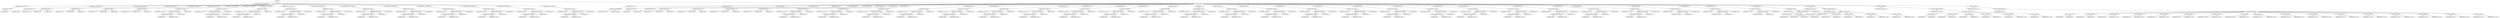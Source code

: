 digraph G {	
ranksep=.25;
	0 [label="MODULE"];
	1 [label="IDENTIFIERS:wrapper_norm_corr_10"];
	0 -> 1;
	2 [label="VAR_DECLARE_LIST"];
	0 -> 2;
	3 [label="VAR_DECLARE  INPUT PORT"];
	2 -> 3;
	4 [label="VAR_DECLARE  INPUT"];
	3 -> 4;
	5 [label="IDENTIFIERS:clk"];
	4 -> 5;
	16 [label="VAR_DECLARE  INPUT PORT"];
	2 -> 16;
	17 [label="VAR_DECLARE  INPUT"];
	16 -> 17;
	18 [label="IDENTIFIERS:wen"];
	17 -> 18;
	29 [label="VAR_DECLARE  INPUT PORT"];
	2 -> 29;
	30 [label="VAR_DECLARE  INPUT"];
	29 -> 30;
	31 [label="IDENTIFIERS:d_l_1"];
	30 -> 31;
	32 [label="NUMBERS DEC:15"];
	30 -> 32;
	33 [label="NUMBERS DEC:0"];
	30 -> 33;
	42 [label="VAR_DECLARE  INPUT PORT"];
	2 -> 42;
	43 [label="VAR_DECLARE  INPUT"];
	42 -> 43;
	44 [label="IDENTIFIERS:d_l_2"];
	43 -> 44;
	45 [label="NUMBERS DEC:15"];
	43 -> 45;
	46 [label="NUMBERS DEC:0"];
	43 -> 46;
	55 [label="VAR_DECLARE  INPUT PORT"];
	2 -> 55;
	56 [label="VAR_DECLARE  INPUT"];
	55 -> 56;
	57 [label="IDENTIFIERS:d_r_1"];
	56 -> 57;
	58 [label="NUMBERS DEC:15"];
	56 -> 58;
	59 [label="NUMBERS DEC:0"];
	56 -> 59;
	68 [label="VAR_DECLARE  INPUT PORT"];
	2 -> 68;
	69 [label="VAR_DECLARE  INPUT"];
	68 -> 69;
	70 [label="IDENTIFIERS:d_r_2"];
	69 -> 70;
	71 [label="NUMBERS DEC:15"];
	69 -> 71;
	72 [label="NUMBERS DEC:0"];
	69 -> 72;
	81 [label="VAR_DECLARE  OUTPUT PORT"];
	2 -> 81;
	82 [label="VAR_DECLARE  OUTPUT"];
	81 -> 82;
	83 [label="IDENTIFIERS:corr_out_0"];
	82 -> 83;
	84 [label="BINARY_OPERATION MINUS"];
	82 -> 84;
	85 [label="BINARY_OPERATION MULTIPLY"];
	84 -> 85;
	86 [label="NUMBERS DEC:2"];
	85 -> 86;
	87 [label="IDENTIFIERS:sh_reg_w"];
	85 -> 87;
	88 [label="NUMBERS DEC:1"];
	84 -> 88;
	89 [label="NUMBERS DEC:0"];
	82 -> 89;
	98 [label="VAR_DECLARE  OUTPUT PORT"];
	2 -> 98;
	99 [label="VAR_DECLARE  OUTPUT"];
	98 -> 99;
	100 [label="IDENTIFIERS:corr_out_1"];
	99 -> 100;
	101 [label="BINARY_OPERATION MINUS"];
	99 -> 101;
	102 [label="BINARY_OPERATION MULTIPLY"];
	101 -> 102;
	103 [label="NUMBERS DEC:2"];
	102 -> 103;
	104 [label="IDENTIFIERS:sh_reg_w"];
	102 -> 104;
	105 [label="NUMBERS DEC:1"];
	101 -> 105;
	106 [label="NUMBERS DEC:0"];
	99 -> 106;
	115 [label="VAR_DECLARE  OUTPUT PORT"];
	2 -> 115;
	116 [label="VAR_DECLARE  OUTPUT"];
	115 -> 116;
	117 [label="IDENTIFIERS:corr_out_2"];
	116 -> 117;
	118 [label="BINARY_OPERATION MINUS"];
	116 -> 118;
	119 [label="BINARY_OPERATION MULTIPLY"];
	118 -> 119;
	120 [label="NUMBERS DEC:2"];
	119 -> 120;
	121 [label="IDENTIFIERS:sh_reg_w"];
	119 -> 121;
	122 [label="NUMBERS DEC:1"];
	118 -> 122;
	123 [label="NUMBERS DEC:0"];
	116 -> 123;
	132 [label="VAR_DECLARE  OUTPUT PORT"];
	2 -> 132;
	133 [label="VAR_DECLARE  OUTPUT"];
	132 -> 133;
	134 [label="IDENTIFIERS:corr_out_3"];
	133 -> 134;
	135 [label="BINARY_OPERATION MINUS"];
	133 -> 135;
	136 [label="BINARY_OPERATION MULTIPLY"];
	135 -> 136;
	137 [label="NUMBERS DEC:2"];
	136 -> 137;
	138 [label="IDENTIFIERS:sh_reg_w"];
	136 -> 138;
	139 [label="NUMBERS DEC:1"];
	135 -> 139;
	140 [label="NUMBERS DEC:0"];
	133 -> 140;
	149 [label="VAR_DECLARE  OUTPUT PORT"];
	2 -> 149;
	150 [label="VAR_DECLARE  OUTPUT"];
	149 -> 150;
	151 [label="IDENTIFIERS:corr_out_4"];
	150 -> 151;
	152 [label="BINARY_OPERATION MINUS"];
	150 -> 152;
	153 [label="BINARY_OPERATION MULTIPLY"];
	152 -> 153;
	154 [label="NUMBERS DEC:2"];
	153 -> 154;
	155 [label="IDENTIFIERS:sh_reg_w"];
	153 -> 155;
	156 [label="NUMBERS DEC:1"];
	152 -> 156;
	157 [label="NUMBERS DEC:0"];
	150 -> 157;
	166 [label="VAR_DECLARE  OUTPUT PORT"];
	2 -> 166;
	167 [label="VAR_DECLARE  OUTPUT"];
	166 -> 167;
	168 [label="IDENTIFIERS:corr_out_5"];
	167 -> 168;
	169 [label="BINARY_OPERATION MINUS"];
	167 -> 169;
	170 [label="BINARY_OPERATION MULTIPLY"];
	169 -> 170;
	171 [label="NUMBERS DEC:2"];
	170 -> 171;
	172 [label="IDENTIFIERS:sh_reg_w"];
	170 -> 172;
	173 [label="NUMBERS DEC:1"];
	169 -> 173;
	174 [label="NUMBERS DEC:0"];
	167 -> 174;
	183 [label="VAR_DECLARE  OUTPUT PORT"];
	2 -> 183;
	184 [label="VAR_DECLARE  OUTPUT"];
	183 -> 184;
	185 [label="IDENTIFIERS:corr_out_6"];
	184 -> 185;
	186 [label="BINARY_OPERATION MINUS"];
	184 -> 186;
	187 [label="BINARY_OPERATION MULTIPLY"];
	186 -> 187;
	188 [label="NUMBERS DEC:2"];
	187 -> 188;
	189 [label="IDENTIFIERS:sh_reg_w"];
	187 -> 189;
	190 [label="NUMBERS DEC:1"];
	186 -> 190;
	191 [label="NUMBERS DEC:0"];
	184 -> 191;
	200 [label="VAR_DECLARE  OUTPUT PORT"];
	2 -> 200;
	201 [label="VAR_DECLARE  OUTPUT"];
	200 -> 201;
	202 [label="IDENTIFIERS:corr_out_7"];
	201 -> 202;
	203 [label="BINARY_OPERATION MINUS"];
	201 -> 203;
	204 [label="BINARY_OPERATION MULTIPLY"];
	203 -> 204;
	205 [label="NUMBERS DEC:2"];
	204 -> 205;
	206 [label="IDENTIFIERS:sh_reg_w"];
	204 -> 206;
	207 [label="NUMBERS DEC:1"];
	203 -> 207;
	208 [label="NUMBERS DEC:0"];
	201 -> 208;
	217 [label="VAR_DECLARE  OUTPUT PORT"];
	2 -> 217;
	218 [label="VAR_DECLARE  OUTPUT"];
	217 -> 218;
	219 [label="IDENTIFIERS:corr_out_8"];
	218 -> 219;
	220 [label="BINARY_OPERATION MINUS"];
	218 -> 220;
	221 [label="BINARY_OPERATION MULTIPLY"];
	220 -> 221;
	222 [label="NUMBERS DEC:2"];
	221 -> 222;
	223 [label="IDENTIFIERS:sh_reg_w"];
	221 -> 223;
	224 [label="NUMBERS DEC:1"];
	220 -> 224;
	225 [label="NUMBERS DEC:0"];
	218 -> 225;
	234 [label="VAR_DECLARE  OUTPUT PORT"];
	2 -> 234;
	235 [label="VAR_DECLARE  OUTPUT"];
	234 -> 235;
	236 [label="IDENTIFIERS:corr_out_9"];
	235 -> 236;
	237 [label="BINARY_OPERATION MINUS"];
	235 -> 237;
	238 [label="BINARY_OPERATION MULTIPLY"];
	237 -> 238;
	239 [label="NUMBERS DEC:2"];
	238 -> 239;
	240 [label="IDENTIFIERS:sh_reg_w"];
	238 -> 240;
	241 [label="NUMBERS DEC:1"];
	237 -> 241;
	242 [label="NUMBERS DEC:0"];
	235 -> 242;
	251 [label="VAR_DECLARE  OUTPUT PORT"];
	2 -> 251;
	252 [label="VAR_DECLARE  OUTPUT"];
	251 -> 252;
	253 [label="IDENTIFIERS:corr_out_10"];
	252 -> 253;
	254 [label="BINARY_OPERATION MINUS"];
	252 -> 254;
	255 [label="BINARY_OPERATION MULTIPLY"];
	254 -> 255;
	256 [label="NUMBERS DEC:2"];
	255 -> 256;
	257 [label="IDENTIFIERS:sh_reg_w"];
	255 -> 257;
	258 [label="NUMBERS DEC:1"];
	254 -> 258;
	259 [label="NUMBERS DEC:0"];
	252 -> 259;
	268 [label="MODULE_ITEMS"];
	0 -> 268;
	269 [label="VAR_DECLARE_LIST"];
	268 -> 269;
	270 [label="VAR_DECLARE  PARAMETER"];
	269 -> 270;
	271 [label="IDENTIFIERS:sh_reg_w"];
	270 -> 271;
	276 [label="NUMBERS HEX:1000"];
	270 -> 276;
	277 [label="VAR_DECLARE_LIST"];
	268 -> 277;
	278 [label="VAR_DECLARE  INPUT"];
	277 -> 278;
	279 [label="IDENTIFIERS:clk"];
	278 -> 279;
	285 [label="VAR_DECLARE_LIST"];
	268 -> 285;
	286 [label="VAR_DECLARE  INPUT"];
	285 -> 286;
	287 [label="IDENTIFIERS:wen"];
	286 -> 287;
	293 [label="VAR_DECLARE_LIST"];
	268 -> 293;
	294 [label="VAR_DECLARE  INPUT"];
	293 -> 294;
	295 [label="IDENTIFIERS:d_l_1"];
	294 -> 295;
	296 [label="NUMBERS DEC:15"];
	294 -> 296;
	297 [label="NUMBERS DEC:0"];
	294 -> 297;
	301 [label="VAR_DECLARE_LIST"];
	268 -> 301;
	302 [label="VAR_DECLARE  INPUT"];
	301 -> 302;
	303 [label="IDENTIFIERS:d_l_2"];
	302 -> 303;
	304 [label="NUMBERS DEC:15"];
	302 -> 304;
	305 [label="NUMBERS DEC:0"];
	302 -> 305;
	309 [label="VAR_DECLARE_LIST"];
	268 -> 309;
	310 [label="VAR_DECLARE  INPUT"];
	309 -> 310;
	311 [label="IDENTIFIERS:d_r_1"];
	310 -> 311;
	312 [label="NUMBERS DEC:15"];
	310 -> 312;
	313 [label="NUMBERS DEC:0"];
	310 -> 313;
	317 [label="VAR_DECLARE_LIST"];
	268 -> 317;
	318 [label="VAR_DECLARE  INPUT"];
	317 -> 318;
	319 [label="IDENTIFIERS:d_r_2"];
	318 -> 319;
	320 [label="NUMBERS DEC:15"];
	318 -> 320;
	321 [label="NUMBERS DEC:0"];
	318 -> 321;
	325 [label="VAR_DECLARE_LIST"];
	268 -> 325;
	326 [label="VAR_DECLARE  OUTPUT"];
	325 -> 326;
	327 [label="IDENTIFIERS:corr_out_0"];
	326 -> 327;
	328 [label="BINARY_OPERATION MINUS"];
	326 -> 328;
	329 [label="BINARY_OPERATION MULTIPLY"];
	328 -> 329;
	330 [label="NUMBERS DEC:2"];
	329 -> 330;
	331 [label="IDENTIFIERS:sh_reg_w"];
	329 -> 331;
	332 [label="NUMBERS DEC:1"];
	328 -> 332;
	333 [label="NUMBERS DEC:0"];
	326 -> 333;
	337 [label="VAR_DECLARE_LIST"];
	268 -> 337;
	338 [label="VAR_DECLARE  WIRE"];
	337 -> 338;
	339 [label="IDENTIFIERS:corr_out_0"];
	338 -> 339;
	340 [label="BINARY_OPERATION MINUS"];
	338 -> 340;
	341 [label="BINARY_OPERATION MULTIPLY"];
	340 -> 341;
	342 [label="NUMBERS DEC:2"];
	341 -> 342;
	343 [label="IDENTIFIERS:sh_reg_w"];
	341 -> 343;
	344 [label="NUMBERS DEC:1"];
	340 -> 344;
	345 [label="NUMBERS DEC:0"];
	338 -> 345;
	349 [label="VAR_DECLARE_LIST"];
	268 -> 349;
	350 [label="VAR_DECLARE  OUTPUT"];
	349 -> 350;
	351 [label="IDENTIFIERS:corr_out_1"];
	350 -> 351;
	352 [label="BINARY_OPERATION MINUS"];
	350 -> 352;
	353 [label="BINARY_OPERATION MULTIPLY"];
	352 -> 353;
	354 [label="NUMBERS DEC:2"];
	353 -> 354;
	355 [label="IDENTIFIERS:sh_reg_w"];
	353 -> 355;
	356 [label="NUMBERS DEC:1"];
	352 -> 356;
	357 [label="NUMBERS DEC:0"];
	350 -> 357;
	361 [label="VAR_DECLARE_LIST"];
	268 -> 361;
	362 [label="VAR_DECLARE  WIRE"];
	361 -> 362;
	363 [label="IDENTIFIERS:corr_out_1"];
	362 -> 363;
	364 [label="BINARY_OPERATION MINUS"];
	362 -> 364;
	365 [label="BINARY_OPERATION MULTIPLY"];
	364 -> 365;
	366 [label="NUMBERS DEC:2"];
	365 -> 366;
	367 [label="IDENTIFIERS:sh_reg_w"];
	365 -> 367;
	368 [label="NUMBERS DEC:1"];
	364 -> 368;
	369 [label="NUMBERS DEC:0"];
	362 -> 369;
	373 [label="VAR_DECLARE_LIST"];
	268 -> 373;
	374 [label="VAR_DECLARE  OUTPUT"];
	373 -> 374;
	375 [label="IDENTIFIERS:corr_out_2"];
	374 -> 375;
	376 [label="BINARY_OPERATION MINUS"];
	374 -> 376;
	377 [label="BINARY_OPERATION MULTIPLY"];
	376 -> 377;
	378 [label="NUMBERS DEC:2"];
	377 -> 378;
	379 [label="IDENTIFIERS:sh_reg_w"];
	377 -> 379;
	380 [label="NUMBERS DEC:1"];
	376 -> 380;
	381 [label="NUMBERS DEC:0"];
	374 -> 381;
	385 [label="VAR_DECLARE_LIST"];
	268 -> 385;
	386 [label="VAR_DECLARE  WIRE"];
	385 -> 386;
	387 [label="IDENTIFIERS:corr_out_2"];
	386 -> 387;
	388 [label="BINARY_OPERATION MINUS"];
	386 -> 388;
	389 [label="BINARY_OPERATION MULTIPLY"];
	388 -> 389;
	390 [label="NUMBERS DEC:2"];
	389 -> 390;
	391 [label="IDENTIFIERS:sh_reg_w"];
	389 -> 391;
	392 [label="NUMBERS DEC:1"];
	388 -> 392;
	393 [label="NUMBERS DEC:0"];
	386 -> 393;
	397 [label="VAR_DECLARE_LIST"];
	268 -> 397;
	398 [label="VAR_DECLARE  OUTPUT"];
	397 -> 398;
	399 [label="IDENTIFIERS:corr_out_3"];
	398 -> 399;
	400 [label="BINARY_OPERATION MINUS"];
	398 -> 400;
	401 [label="BINARY_OPERATION MULTIPLY"];
	400 -> 401;
	402 [label="NUMBERS DEC:2"];
	401 -> 402;
	403 [label="IDENTIFIERS:sh_reg_w"];
	401 -> 403;
	404 [label="NUMBERS DEC:1"];
	400 -> 404;
	405 [label="NUMBERS DEC:0"];
	398 -> 405;
	409 [label="VAR_DECLARE_LIST"];
	268 -> 409;
	410 [label="VAR_DECLARE  WIRE"];
	409 -> 410;
	411 [label="IDENTIFIERS:corr_out_3"];
	410 -> 411;
	412 [label="BINARY_OPERATION MINUS"];
	410 -> 412;
	413 [label="BINARY_OPERATION MULTIPLY"];
	412 -> 413;
	414 [label="NUMBERS DEC:2"];
	413 -> 414;
	415 [label="IDENTIFIERS:sh_reg_w"];
	413 -> 415;
	416 [label="NUMBERS DEC:1"];
	412 -> 416;
	417 [label="NUMBERS DEC:0"];
	410 -> 417;
	421 [label="VAR_DECLARE_LIST"];
	268 -> 421;
	422 [label="VAR_DECLARE  OUTPUT"];
	421 -> 422;
	423 [label="IDENTIFIERS:corr_out_4"];
	422 -> 423;
	424 [label="BINARY_OPERATION MINUS"];
	422 -> 424;
	425 [label="BINARY_OPERATION MULTIPLY"];
	424 -> 425;
	426 [label="NUMBERS DEC:2"];
	425 -> 426;
	427 [label="IDENTIFIERS:sh_reg_w"];
	425 -> 427;
	428 [label="NUMBERS DEC:1"];
	424 -> 428;
	429 [label="NUMBERS DEC:0"];
	422 -> 429;
	433 [label="VAR_DECLARE_LIST"];
	268 -> 433;
	434 [label="VAR_DECLARE  WIRE"];
	433 -> 434;
	435 [label="IDENTIFIERS:corr_out_4"];
	434 -> 435;
	436 [label="BINARY_OPERATION MINUS"];
	434 -> 436;
	437 [label="BINARY_OPERATION MULTIPLY"];
	436 -> 437;
	438 [label="NUMBERS DEC:2"];
	437 -> 438;
	439 [label="IDENTIFIERS:sh_reg_w"];
	437 -> 439;
	440 [label="NUMBERS DEC:1"];
	436 -> 440;
	441 [label="NUMBERS DEC:0"];
	434 -> 441;
	445 [label="VAR_DECLARE_LIST"];
	268 -> 445;
	446 [label="VAR_DECLARE  OUTPUT"];
	445 -> 446;
	447 [label="IDENTIFIERS:corr_out_5"];
	446 -> 447;
	448 [label="BINARY_OPERATION MINUS"];
	446 -> 448;
	449 [label="BINARY_OPERATION MULTIPLY"];
	448 -> 449;
	450 [label="NUMBERS DEC:2"];
	449 -> 450;
	451 [label="IDENTIFIERS:sh_reg_w"];
	449 -> 451;
	452 [label="NUMBERS DEC:1"];
	448 -> 452;
	453 [label="NUMBERS DEC:0"];
	446 -> 453;
	457 [label="VAR_DECLARE_LIST"];
	268 -> 457;
	458 [label="VAR_DECLARE  WIRE"];
	457 -> 458;
	459 [label="IDENTIFIERS:corr_out_5"];
	458 -> 459;
	460 [label="BINARY_OPERATION MINUS"];
	458 -> 460;
	461 [label="BINARY_OPERATION MULTIPLY"];
	460 -> 461;
	462 [label="NUMBERS DEC:2"];
	461 -> 462;
	463 [label="IDENTIFIERS:sh_reg_w"];
	461 -> 463;
	464 [label="NUMBERS DEC:1"];
	460 -> 464;
	465 [label="NUMBERS DEC:0"];
	458 -> 465;
	469 [label="VAR_DECLARE_LIST"];
	268 -> 469;
	470 [label="VAR_DECLARE  OUTPUT"];
	469 -> 470;
	471 [label="IDENTIFIERS:corr_out_6"];
	470 -> 471;
	472 [label="BINARY_OPERATION MINUS"];
	470 -> 472;
	473 [label="BINARY_OPERATION MULTIPLY"];
	472 -> 473;
	474 [label="NUMBERS DEC:2"];
	473 -> 474;
	475 [label="IDENTIFIERS:sh_reg_w"];
	473 -> 475;
	476 [label="NUMBERS DEC:1"];
	472 -> 476;
	477 [label="NUMBERS DEC:0"];
	470 -> 477;
	481 [label="VAR_DECLARE_LIST"];
	268 -> 481;
	482 [label="VAR_DECLARE  WIRE"];
	481 -> 482;
	483 [label="IDENTIFIERS:corr_out_6"];
	482 -> 483;
	484 [label="BINARY_OPERATION MINUS"];
	482 -> 484;
	485 [label="BINARY_OPERATION MULTIPLY"];
	484 -> 485;
	486 [label="NUMBERS DEC:2"];
	485 -> 486;
	487 [label="IDENTIFIERS:sh_reg_w"];
	485 -> 487;
	488 [label="NUMBERS DEC:1"];
	484 -> 488;
	489 [label="NUMBERS DEC:0"];
	482 -> 489;
	493 [label="VAR_DECLARE_LIST"];
	268 -> 493;
	494 [label="VAR_DECLARE  OUTPUT"];
	493 -> 494;
	495 [label="IDENTIFIERS:corr_out_7"];
	494 -> 495;
	496 [label="BINARY_OPERATION MINUS"];
	494 -> 496;
	497 [label="BINARY_OPERATION MULTIPLY"];
	496 -> 497;
	498 [label="NUMBERS DEC:2"];
	497 -> 498;
	499 [label="IDENTIFIERS:sh_reg_w"];
	497 -> 499;
	500 [label="NUMBERS DEC:1"];
	496 -> 500;
	501 [label="NUMBERS DEC:0"];
	494 -> 501;
	505 [label="VAR_DECLARE_LIST"];
	268 -> 505;
	506 [label="VAR_DECLARE  WIRE"];
	505 -> 506;
	507 [label="IDENTIFIERS:corr_out_7"];
	506 -> 507;
	508 [label="BINARY_OPERATION MINUS"];
	506 -> 508;
	509 [label="BINARY_OPERATION MULTIPLY"];
	508 -> 509;
	510 [label="NUMBERS DEC:2"];
	509 -> 510;
	511 [label="IDENTIFIERS:sh_reg_w"];
	509 -> 511;
	512 [label="NUMBERS DEC:1"];
	508 -> 512;
	513 [label="NUMBERS DEC:0"];
	506 -> 513;
	517 [label="VAR_DECLARE_LIST"];
	268 -> 517;
	518 [label="VAR_DECLARE  OUTPUT"];
	517 -> 518;
	519 [label="IDENTIFIERS:corr_out_8"];
	518 -> 519;
	520 [label="BINARY_OPERATION MINUS"];
	518 -> 520;
	521 [label="BINARY_OPERATION MULTIPLY"];
	520 -> 521;
	522 [label="NUMBERS DEC:2"];
	521 -> 522;
	523 [label="IDENTIFIERS:sh_reg_w"];
	521 -> 523;
	524 [label="NUMBERS DEC:1"];
	520 -> 524;
	525 [label="NUMBERS DEC:0"];
	518 -> 525;
	529 [label="VAR_DECLARE_LIST"];
	268 -> 529;
	530 [label="VAR_DECLARE  WIRE"];
	529 -> 530;
	531 [label="IDENTIFIERS:corr_out_8"];
	530 -> 531;
	532 [label="BINARY_OPERATION MINUS"];
	530 -> 532;
	533 [label="BINARY_OPERATION MULTIPLY"];
	532 -> 533;
	534 [label="NUMBERS DEC:2"];
	533 -> 534;
	535 [label="IDENTIFIERS:sh_reg_w"];
	533 -> 535;
	536 [label="NUMBERS DEC:1"];
	532 -> 536;
	537 [label="NUMBERS DEC:0"];
	530 -> 537;
	541 [label="VAR_DECLARE_LIST"];
	268 -> 541;
	542 [label="VAR_DECLARE  OUTPUT"];
	541 -> 542;
	543 [label="IDENTIFIERS:corr_out_9"];
	542 -> 543;
	544 [label="BINARY_OPERATION MINUS"];
	542 -> 544;
	545 [label="BINARY_OPERATION MULTIPLY"];
	544 -> 545;
	546 [label="NUMBERS DEC:2"];
	545 -> 546;
	547 [label="IDENTIFIERS:sh_reg_w"];
	545 -> 547;
	548 [label="NUMBERS DEC:1"];
	544 -> 548;
	549 [label="NUMBERS DEC:0"];
	542 -> 549;
	553 [label="VAR_DECLARE_LIST"];
	268 -> 553;
	554 [label="VAR_DECLARE  WIRE"];
	553 -> 554;
	555 [label="IDENTIFIERS:corr_out_9"];
	554 -> 555;
	556 [label="BINARY_OPERATION MINUS"];
	554 -> 556;
	557 [label="BINARY_OPERATION MULTIPLY"];
	556 -> 557;
	558 [label="NUMBERS DEC:2"];
	557 -> 558;
	559 [label="IDENTIFIERS:sh_reg_w"];
	557 -> 559;
	560 [label="NUMBERS DEC:1"];
	556 -> 560;
	561 [label="NUMBERS DEC:0"];
	554 -> 561;
	565 [label="VAR_DECLARE_LIST"];
	268 -> 565;
	566 [label="VAR_DECLARE  OUTPUT"];
	565 -> 566;
	567 [label="IDENTIFIERS:corr_out_10"];
	566 -> 567;
	568 [label="BINARY_OPERATION MINUS"];
	566 -> 568;
	569 [label="BINARY_OPERATION MULTIPLY"];
	568 -> 569;
	570 [label="NUMBERS DEC:2"];
	569 -> 570;
	571 [label="IDENTIFIERS:sh_reg_w"];
	569 -> 571;
	572 [label="NUMBERS DEC:1"];
	568 -> 572;
	573 [label="NUMBERS DEC:0"];
	566 -> 573;
	577 [label="VAR_DECLARE_LIST"];
	268 -> 577;
	578 [label="VAR_DECLARE  WIRE"];
	577 -> 578;
	579 [label="IDENTIFIERS:corr_out_10"];
	578 -> 579;
	580 [label="BINARY_OPERATION MINUS"];
	578 -> 580;
	581 [label="BINARY_OPERATION MULTIPLY"];
	580 -> 581;
	582 [label="NUMBERS DEC:2"];
	581 -> 582;
	583 [label="IDENTIFIERS:sh_reg_w"];
	581 -> 583;
	584 [label="NUMBERS DEC:1"];
	580 -> 584;
	585 [label="NUMBERS DEC:0"];
	578 -> 585;
	589 [label="VAR_DECLARE_LIST"];
	268 -> 589;
	590 [label="VAR_DECLARE  WIRE"];
	589 -> 590;
	591 [label="IDENTIFIERS:d_l_1_nrm"];
	590 -> 591;
	592 [label="BINARY_OPERATION MINUS"];
	590 -> 592;
	593 [label="IDENTIFIERS:sh_reg_w"];
	592 -> 593;
	594 [label="NUMBERS DEC:1"];
	592 -> 594;
	595 [label="NUMBERS DEC:0"];
	590 -> 595;
	599 [label="VAR_DECLARE_LIST"];
	268 -> 599;
	600 [label="VAR_DECLARE  WIRE"];
	599 -> 600;
	601 [label="IDENTIFIERS:d_l_2_nrm"];
	600 -> 601;
	602 [label="BINARY_OPERATION MINUS"];
	600 -> 602;
	603 [label="IDENTIFIERS:sh_reg_w"];
	602 -> 603;
	604 [label="NUMBERS DEC:1"];
	602 -> 604;
	605 [label="NUMBERS DEC:0"];
	600 -> 605;
	609 [label="VAR_DECLARE_LIST"];
	268 -> 609;
	610 [label="VAR_DECLARE  WIRE"];
	609 -> 610;
	611 [label="IDENTIFIERS:d_r_1_nrm"];
	610 -> 611;
	612 [label="BINARY_OPERATION MINUS"];
	610 -> 612;
	613 [label="IDENTIFIERS:sh_reg_w"];
	612 -> 613;
	614 [label="NUMBERS DEC:1"];
	612 -> 614;
	615 [label="NUMBERS DEC:0"];
	610 -> 615;
	619 [label="VAR_DECLARE_LIST"];
	268 -> 619;
	620 [label="VAR_DECLARE  WIRE"];
	619 -> 620;
	621 [label="IDENTIFIERS:d_r_2_nrm"];
	620 -> 621;
	622 [label="BINARY_OPERATION MINUS"];
	620 -> 622;
	623 [label="IDENTIFIERS:sh_reg_w"];
	622 -> 623;
	624 [label="NUMBERS DEC:1"];
	622 -> 624;
	625 [label="NUMBERS DEC:0"];
	620 -> 625;
	629 [label="MODULE_INSTANCE"];
	268 -> 629;
	630 [label="IDENTIFIERS:wrapper_norm"];
	629 -> 630;
	631 [label="MODULE_NAMED_INSTANCE"];
	629 -> 631;
	632 [label="IDENTIFIERS:norm_inst_left"];
	631 -> 632;
	633 [label="MODULE_CONNECT_LIST"];
	631 -> 633;
	634 [label="MODULE_CONNECT"];
	633 -> 634;
	635 [label="IDENTIFIERS:clk"];
	634 -> 635;
	636 [label="IDENTIFIERS:clk"];
	634 -> 636;
	637 [label="MODULE_CONNECT"];
	633 -> 637;
	638 [label="IDENTIFIERS:nd"];
	637 -> 638;
	639 [label="IDENTIFIERS:wen"];
	637 -> 639;
	640 [label="MODULE_CONNECT"];
	633 -> 640;
	641 [label="IDENTIFIERS:din_1"];
	640 -> 641;
	642 [label="IDENTIFIERS:d_l_1"];
	640 -> 642;
	643 [label="MODULE_CONNECT"];
	633 -> 643;
	644 [label="IDENTIFIERS:din_2"];
	643 -> 644;
	645 [label="IDENTIFIERS:d_l_2"];
	643 -> 645;
	646 [label="MODULE_CONNECT"];
	633 -> 646;
	647 [label="IDENTIFIERS:dout_1"];
	646 -> 647;
	648 [label="IDENTIFIERS:d_l_1_nrm"];
	646 -> 648;
	649 [label="MODULE_CONNECT"];
	633 -> 649;
	650 [label="IDENTIFIERS:dout_2"];
	649 -> 650;
	651 [label="IDENTIFIERS:d_l_2_nrm"];
	649 -> 651;
	653 [label="MODULE_INSTANCE"];
	268 -> 653;
	654 [label="IDENTIFIERS:wrapper_norm"];
	653 -> 654;
	655 [label="MODULE_NAMED_INSTANCE"];
	653 -> 655;
	656 [label="IDENTIFIERS:norm_inst_right"];
	655 -> 656;
	657 [label="MODULE_CONNECT_LIST"];
	655 -> 657;
	658 [label="MODULE_CONNECT"];
	657 -> 658;
	659 [label="IDENTIFIERS:clk"];
	658 -> 659;
	660 [label="IDENTIFIERS:clk"];
	658 -> 660;
	661 [label="MODULE_CONNECT"];
	657 -> 661;
	662 [label="IDENTIFIERS:nd"];
	661 -> 662;
	663 [label="IDENTIFIERS:wen"];
	661 -> 663;
	664 [label="MODULE_CONNECT"];
	657 -> 664;
	665 [label="IDENTIFIERS:din_1"];
	664 -> 665;
	666 [label="IDENTIFIERS:d_r_1"];
	664 -> 666;
	667 [label="MODULE_CONNECT"];
	657 -> 667;
	668 [label="IDENTIFIERS:din_2"];
	667 -> 668;
	669 [label="IDENTIFIERS:d_r_2"];
	667 -> 669;
	670 [label="MODULE_CONNECT"];
	657 -> 670;
	671 [label="IDENTIFIERS:dout_1"];
	670 -> 671;
	672 [label="IDENTIFIERS:d_r_1_nrm"];
	670 -> 672;
	673 [label="MODULE_CONNECT"];
	657 -> 673;
	674 [label="IDENTIFIERS:dout_2"];
	673 -> 674;
	675 [label="IDENTIFIERS:d_r_2_nrm"];
	673 -> 675;
	677 [label="MODULE_INSTANCE"];
	268 -> 677;
	678 [label="IDENTIFIERS:wrapper_corr_10"];
	677 -> 678;
	679 [label="MODULE_NAMED_INSTANCE"];
	677 -> 679;
	680 [label="IDENTIFIERS:corr_5_inst"];
	679 -> 680;
	681 [label="MODULE_CONNECT_LIST"];
	679 -> 681;
	682 [label="MODULE_CONNECT"];
	681 -> 682;
	683 [label="IDENTIFIERS:clk"];
	682 -> 683;
	684 [label="IDENTIFIERS:clk"];
	682 -> 684;
	685 [label="MODULE_CONNECT"];
	681 -> 685;
	686 [label="IDENTIFIERS:wen"];
	685 -> 686;
	687 [label="IDENTIFIERS:wen"];
	685 -> 687;
	688 [label="MODULE_CONNECT"];
	681 -> 688;
	689 [label="IDENTIFIERS:d_l_1"];
	688 -> 689;
	690 [label="IDENTIFIERS:d_l_1_nrm"];
	688 -> 690;
	691 [label="MODULE_CONNECT"];
	681 -> 691;
	692 [label="IDENTIFIERS:d_l_2"];
	691 -> 692;
	693 [label="IDENTIFIERS:d_l_2_nrm"];
	691 -> 693;
	694 [label="MODULE_CONNECT"];
	681 -> 694;
	695 [label="IDENTIFIERS:d_r_1"];
	694 -> 695;
	696 [label="IDENTIFIERS:d_r_1_nrm"];
	694 -> 696;
	697 [label="MODULE_CONNECT"];
	681 -> 697;
	698 [label="IDENTIFIERS:d_r_2"];
	697 -> 698;
	699 [label="IDENTIFIERS:d_r_2_nrm"];
	697 -> 699;
	700 [label="MODULE_CONNECT"];
	681 -> 700;
	701 [label="IDENTIFIERS:corr_out_0"];
	700 -> 701;
	702 [label="IDENTIFIERS:corr_out_0"];
	700 -> 702;
	703 [label="MODULE_CONNECT"];
	681 -> 703;
	704 [label="IDENTIFIERS:corr_out_1"];
	703 -> 704;
	705 [label="IDENTIFIERS:corr_out_1"];
	703 -> 705;
	706 [label="MODULE_CONNECT"];
	681 -> 706;
	707 [label="IDENTIFIERS:corr_out_2"];
	706 -> 707;
	708 [label="IDENTIFIERS:corr_out_2"];
	706 -> 708;
	709 [label="MODULE_CONNECT"];
	681 -> 709;
	710 [label="IDENTIFIERS:corr_out_3"];
	709 -> 710;
	711 [label="IDENTIFIERS:corr_out_3"];
	709 -> 711;
	712 [label="MODULE_CONNECT"];
	681 -> 712;
	713 [label="IDENTIFIERS:corr_out_4"];
	712 -> 713;
	714 [label="IDENTIFIERS:corr_out_4"];
	712 -> 714;
	715 [label="MODULE_CONNECT"];
	681 -> 715;
	716 [label="IDENTIFIERS:corr_out_5"];
	715 -> 716;
	717 [label="IDENTIFIERS:corr_out_5"];
	715 -> 717;
	718 [label="MODULE_CONNECT"];
	681 -> 718;
	719 [label="IDENTIFIERS:corr_out_6"];
	718 -> 719;
	720 [label="IDENTIFIERS:corr_out_6"];
	718 -> 720;
	721 [label="MODULE_CONNECT"];
	681 -> 721;
	722 [label="IDENTIFIERS:corr_out_7"];
	721 -> 722;
	723 [label="IDENTIFIERS:corr_out_7"];
	721 -> 723;
	724 [label="MODULE_CONNECT"];
	681 -> 724;
	725 [label="IDENTIFIERS:corr_out_8"];
	724 -> 725;
	726 [label="IDENTIFIERS:corr_out_8"];
	724 -> 726;
	727 [label="MODULE_CONNECT"];
	681 -> 727;
	728 [label="IDENTIFIERS:corr_out_9"];
	727 -> 728;
	729 [label="IDENTIFIERS:corr_out_9"];
	727 -> 729;
	730 [label="MODULE_CONNECT"];
	681 -> 730;
	731 [label="IDENTIFIERS:corr_out_10"];
	730 -> 731;
	732 [label="IDENTIFIERS:corr_out_10"];
	730 -> 732;
}
